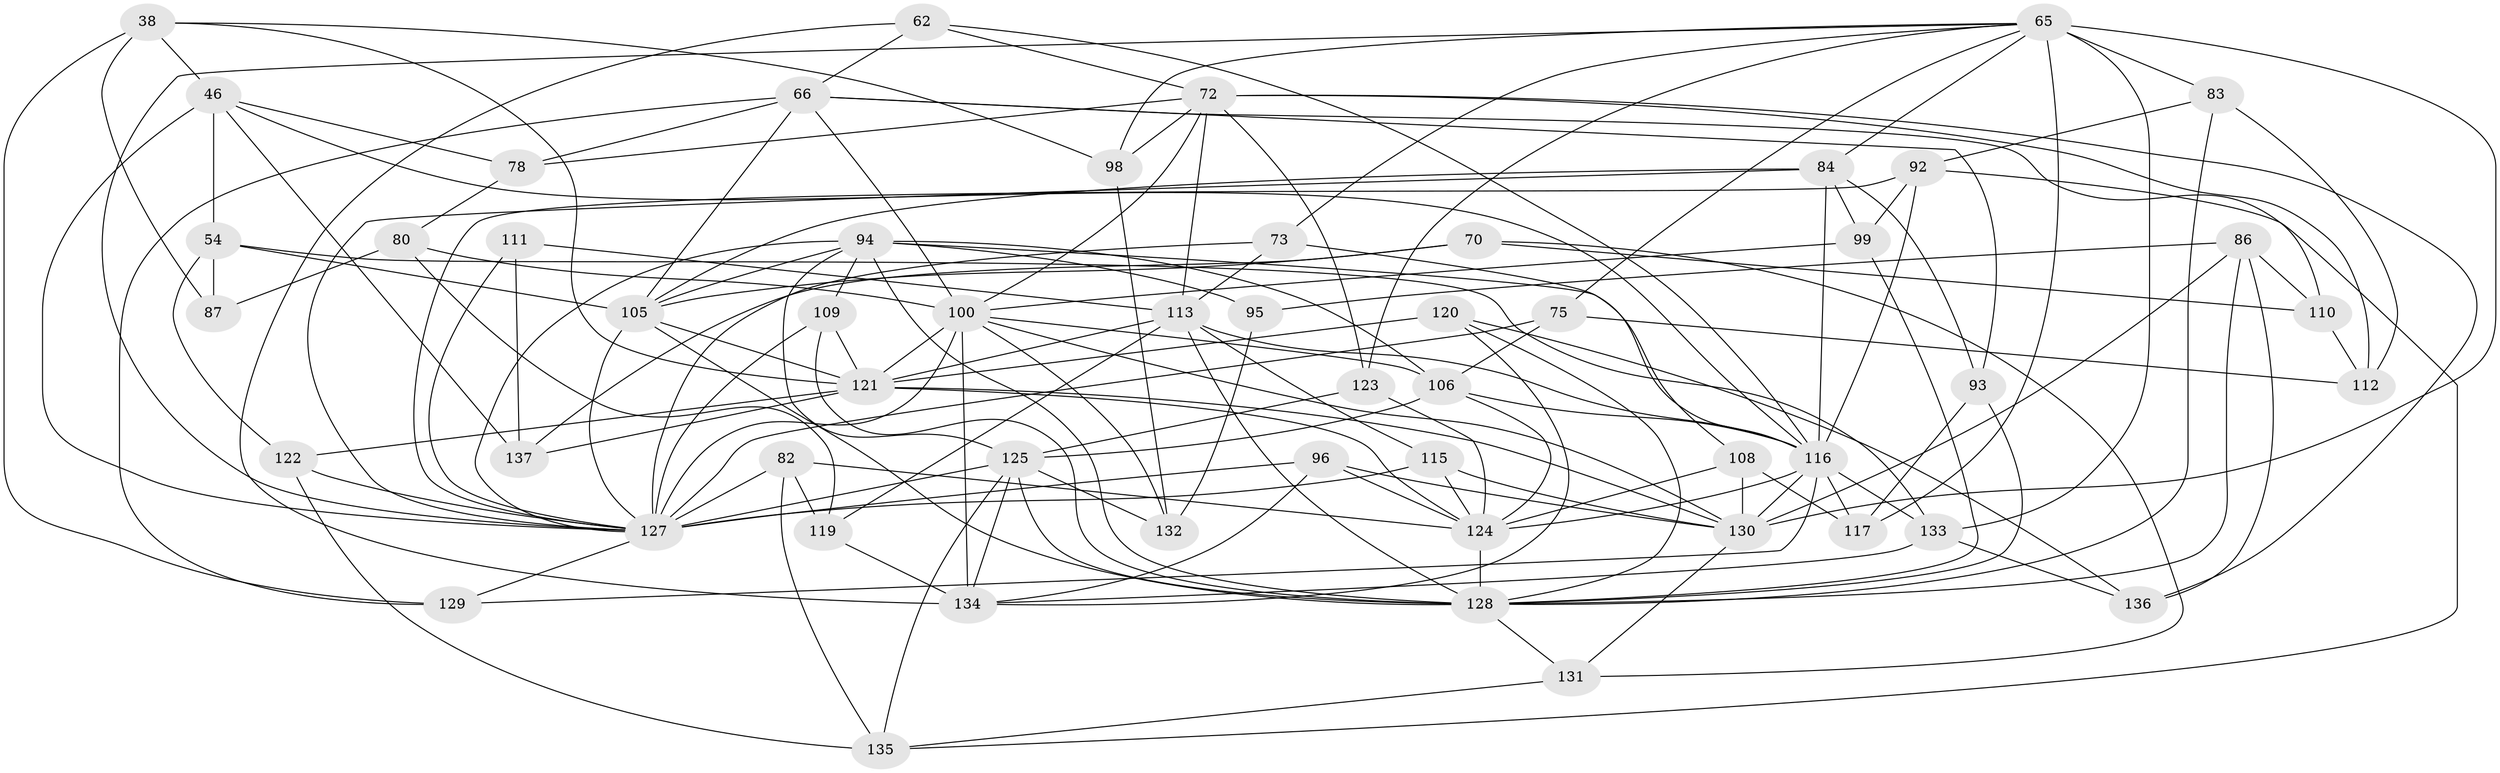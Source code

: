 // original degree distribution, {4: 1.0}
// Generated by graph-tools (version 1.1) at 2025/02/03/04/25 22:02:56]
// undirected, 54 vertices, 154 edges
graph export_dot {
graph [start="1"]
  node [color=gray90,style=filled];
  38 [super="+1"];
  46 [super="+5+37"];
  54 [super="+34"];
  62;
  65 [super="+2+13+56"];
  66 [super="+40"];
  70;
  72 [super="+19+29"];
  73;
  75 [super="+68"];
  78;
  80;
  82;
  83;
  84 [super="+57"];
  86 [super="+55"];
  87;
  92 [super="+33"];
  93 [super="+85"];
  94 [super="+61"];
  95;
  96;
  98;
  99;
  100 [super="+97+49"];
  105 [super="+16+91+35"];
  106 [super="+10+28"];
  108;
  109 [super="+81"];
  110;
  111;
  112;
  113 [super="+47+107"];
  115;
  116 [super="+6+11+90+58"];
  117;
  119;
  120 [super="+118"];
  121 [super="+4+12+103+102"];
  122;
  123;
  124 [super="+89"];
  125 [super="+79"];
  127 [super="+104+114+126"];
  128 [super="+3+20+18+21+23+30"];
  129;
  130 [super="+32+77"];
  131;
  132;
  133 [super="+101"];
  134 [super="+53+69"];
  135 [super="+88"];
  136;
  137;
  38 -- 129;
  38 -- 87 [weight=2];
  38 -- 98;
  38 -- 121;
  38 -- 46;
  46 -- 54 [weight=2];
  46 -- 127 [weight=2];
  46 -- 137;
  46 -- 78;
  46 -- 116;
  54 -- 122;
  54 -- 87;
  54 -- 133;
  54 -- 105;
  62 -- 66;
  62 -- 116;
  62 -- 72;
  62 -- 134;
  65 -- 75 [weight=2];
  65 -- 73;
  65 -- 117;
  65 -- 130 [weight=3];
  65 -- 98;
  65 -- 133 [weight=2];
  65 -- 83;
  65 -- 123;
  65 -- 84;
  65 -- 127;
  66 -- 78;
  66 -- 105 [weight=2];
  66 -- 129;
  66 -- 93;
  66 -- 110;
  66 -- 100;
  70 -- 137;
  70 -- 131;
  70 -- 110;
  70 -- 105;
  72 -- 98;
  72 -- 123;
  72 -- 136;
  72 -- 112;
  72 -- 78;
  72 -- 113;
  72 -- 100;
  73 -- 108;
  73 -- 113;
  73 -- 127;
  75 -- 127 [weight=2];
  75 -- 112;
  75 -- 106;
  78 -- 80;
  80 -- 119;
  80 -- 87;
  80 -- 100;
  82 -- 119;
  82 -- 135;
  82 -- 124;
  82 -- 127;
  83 -- 112;
  83 -- 128;
  83 -- 92;
  84 -- 93 [weight=2];
  84 -- 116 [weight=2];
  84 -- 105;
  84 -- 99;
  84 -- 127;
  86 -- 136;
  86 -- 95 [weight=2];
  86 -- 110;
  86 -- 128;
  86 -- 130;
  92 -- 99;
  92 -- 116 [weight=2];
  92 -- 127;
  92 -- 135;
  93 -- 128 [weight=2];
  93 -- 117;
  94 -- 106;
  94 -- 127;
  94 -- 128;
  94 -- 116;
  94 -- 125;
  94 -- 105;
  94 -- 109;
  94 -- 95;
  95 -- 132;
  96 -- 130;
  96 -- 127;
  96 -- 124;
  96 -- 134;
  98 -- 132;
  99 -- 128;
  99 -- 100;
  100 -- 106 [weight=2];
  100 -- 130;
  100 -- 132;
  100 -- 134 [weight=3];
  100 -- 121;
  100 -- 127 [weight=4];
  105 -- 121;
  105 -- 128 [weight=2];
  105 -- 127;
  106 -- 124;
  106 -- 116 [weight=2];
  106 -- 125;
  108 -- 117;
  108 -- 130;
  108 -- 124;
  109 -- 121 [weight=2];
  109 -- 127 [weight=4];
  109 -- 128;
  110 -- 112;
  111 -- 137;
  111 -- 113;
  111 -- 127 [weight=2];
  113 -- 115;
  113 -- 121;
  113 -- 128;
  113 -- 116;
  113 -- 119;
  115 -- 130;
  115 -- 124;
  115 -- 127;
  116 -- 117;
  116 -- 129;
  116 -- 133;
  116 -- 130 [weight=2];
  116 -- 124;
  119 -- 134;
  120 -- 136;
  120 -- 121 [weight=2];
  120 -- 134 [weight=2];
  120 -- 128;
  121 -- 137;
  121 -- 130;
  121 -- 122;
  121 -- 124;
  122 -- 127;
  122 -- 135;
  123 -- 124;
  123 -- 125;
  124 -- 128 [weight=2];
  125 -- 127 [weight=5];
  125 -- 128 [weight=2];
  125 -- 132;
  125 -- 135 [weight=2];
  125 -- 134;
  127 -- 129;
  128 -- 131;
  130 -- 131;
  131 -- 135;
  133 -- 136;
  133 -- 134;
}
